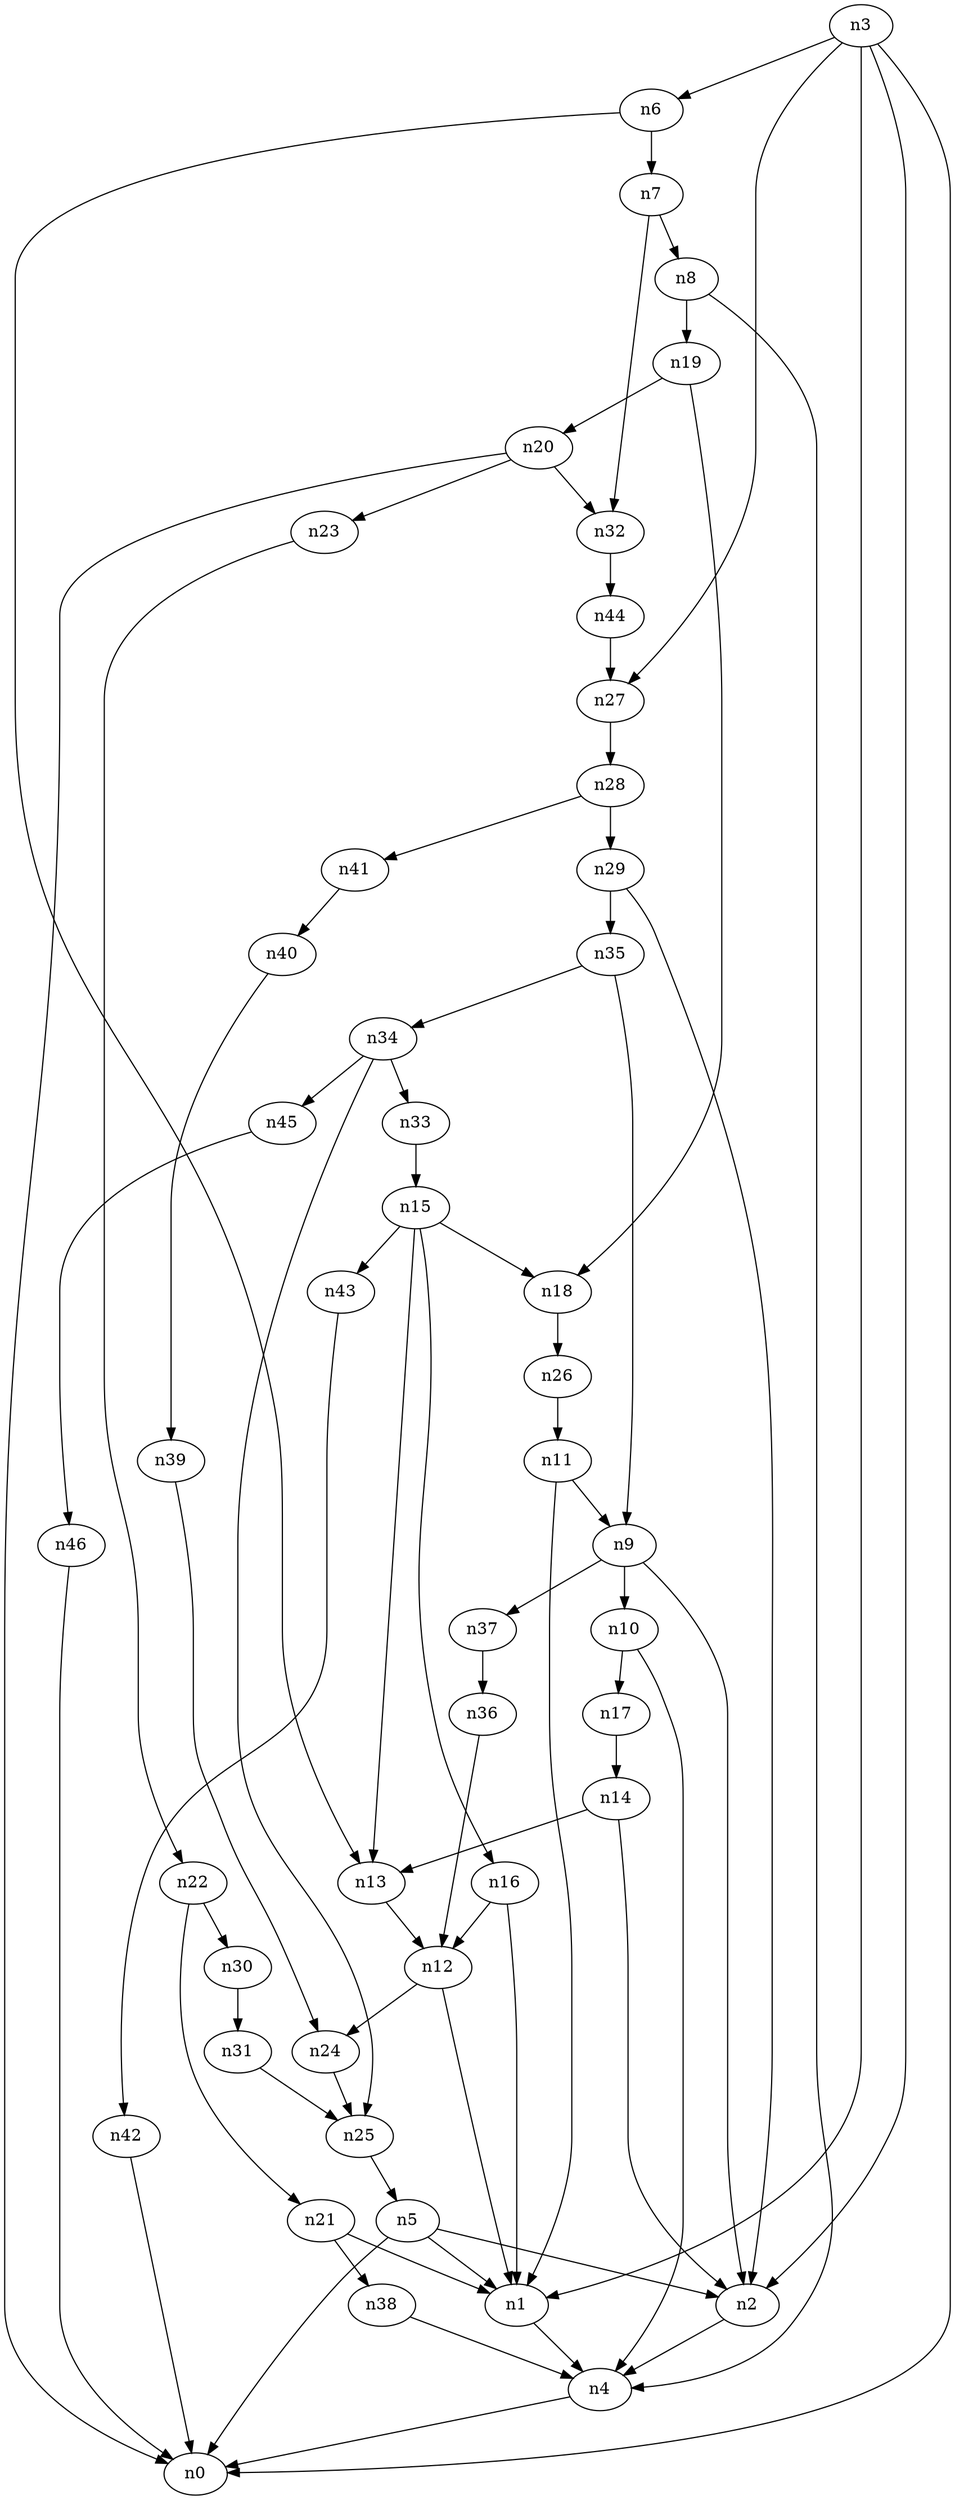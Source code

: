 digraph G {
	n1 -> n4	 [_graphml_id=e4];
	n2 -> n4	 [_graphml_id=e7];
	n3 -> n0	 [_graphml_id=e0];
	n3 -> n1	 [_graphml_id=e3];
	n3 -> n2	 [_graphml_id=e6];
	n3 -> n6	 [_graphml_id=e9];
	n3 -> n27	 [_graphml_id=e42];
	n4 -> n0	 [_graphml_id=e1];
	n5 -> n0	 [_graphml_id=e2];
	n5 -> n1	 [_graphml_id=e5];
	n5 -> n2	 [_graphml_id=e8];
	n6 -> n7	 [_graphml_id=e10];
	n6 -> n13	 [_graphml_id=e27];
	n7 -> n8	 [_graphml_id=e11];
	n7 -> n32	 [_graphml_id=e49];
	n8 -> n4	 [_graphml_id=e12];
	n8 -> n19	 [_graphml_id=e41];
	n9 -> n2	 [_graphml_id=e13];
	n9 -> n10	 [_graphml_id=e14];
	n9 -> n37	 [_graphml_id=e58];
	n10 -> n4	 [_graphml_id=e15];
	n10 -> n17	 [_graphml_id=e25];
	n11 -> n1	 [_graphml_id=e17];
	n11 -> n9	 [_graphml_id=e16];
	n12 -> n1	 [_graphml_id=e18];
	n12 -> n24	 [_graphml_id=e36];
	n13 -> n12	 [_graphml_id=e19];
	n14 -> n2	 [_graphml_id=e21];
	n14 -> n13	 [_graphml_id=e20];
	n15 -> n13	 [_graphml_id=e22];
	n15 -> n16	 [_graphml_id=e23];
	n15 -> n18	 [_graphml_id=e28];
	n15 -> n43	 [_graphml_id=e68];
	n16 -> n1	 [_graphml_id=e51];
	n16 -> n12	 [_graphml_id=e24];
	n17 -> n14	 [_graphml_id=e26];
	n18 -> n26	 [_graphml_id=e40];
	n19 -> n18	 [_graphml_id=e29];
	n19 -> n20	 [_graphml_id=e30];
	n20 -> n0	 [_graphml_id=e31];
	n20 -> n23	 [_graphml_id=e35];
	n20 -> n32	 [_graphml_id=e50];
	n21 -> n1	 [_graphml_id=e32];
	n21 -> n38	 [_graphml_id=e59];
	n22 -> n21	 [_graphml_id=e33];
	n22 -> n30	 [_graphml_id=e46];
	n23 -> n22	 [_graphml_id=e34];
	n24 -> n25	 [_graphml_id=e37];
	n25 -> n5	 [_graphml_id=e38];
	n26 -> n11	 [_graphml_id=e39];
	n27 -> n28	 [_graphml_id=e43];
	n28 -> n29	 [_graphml_id=e44];
	n28 -> n41	 [_graphml_id=e65];
	n29 -> n2	 [_graphml_id=e45];
	n29 -> n35	 [_graphml_id=e55];
	n30 -> n31	 [_graphml_id=e47];
	n31 -> n25	 [_graphml_id=e48];
	n32 -> n44	 [_graphml_id=e70];
	n33 -> n15	 [_graphml_id=e52];
	n34 -> n25	 [_graphml_id=e71];
	n34 -> n33	 [_graphml_id=e53];
	n34 -> n45	 [_graphml_id=e72];
	n35 -> n9	 [_graphml_id=e61];
	n35 -> n34	 [_graphml_id=e54];
	n36 -> n12	 [_graphml_id=e56];
	n37 -> n36	 [_graphml_id=e57];
	n38 -> n4	 [_graphml_id=e60];
	n39 -> n24	 [_graphml_id=e62];
	n40 -> n39	 [_graphml_id=e63];
	n41 -> n40	 [_graphml_id=e64];
	n42 -> n0	 [_graphml_id=e66];
	n43 -> n42	 [_graphml_id=e67];
	n44 -> n27	 [_graphml_id=e69];
	n45 -> n46	 [_graphml_id=e73];
	n46 -> n0	 [_graphml_id=e74];
}
